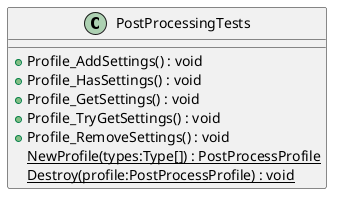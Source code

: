 @startuml
class PostProcessingTests {
    + Profile_AddSettings() : void
    + Profile_HasSettings() : void
    + Profile_GetSettings() : void
    + Profile_TryGetSettings() : void
    + Profile_RemoveSettings() : void
    {static} NewProfile(types:Type[]) : PostProcessProfile
    {static} Destroy(profile:PostProcessProfile) : void
}
@enduml

